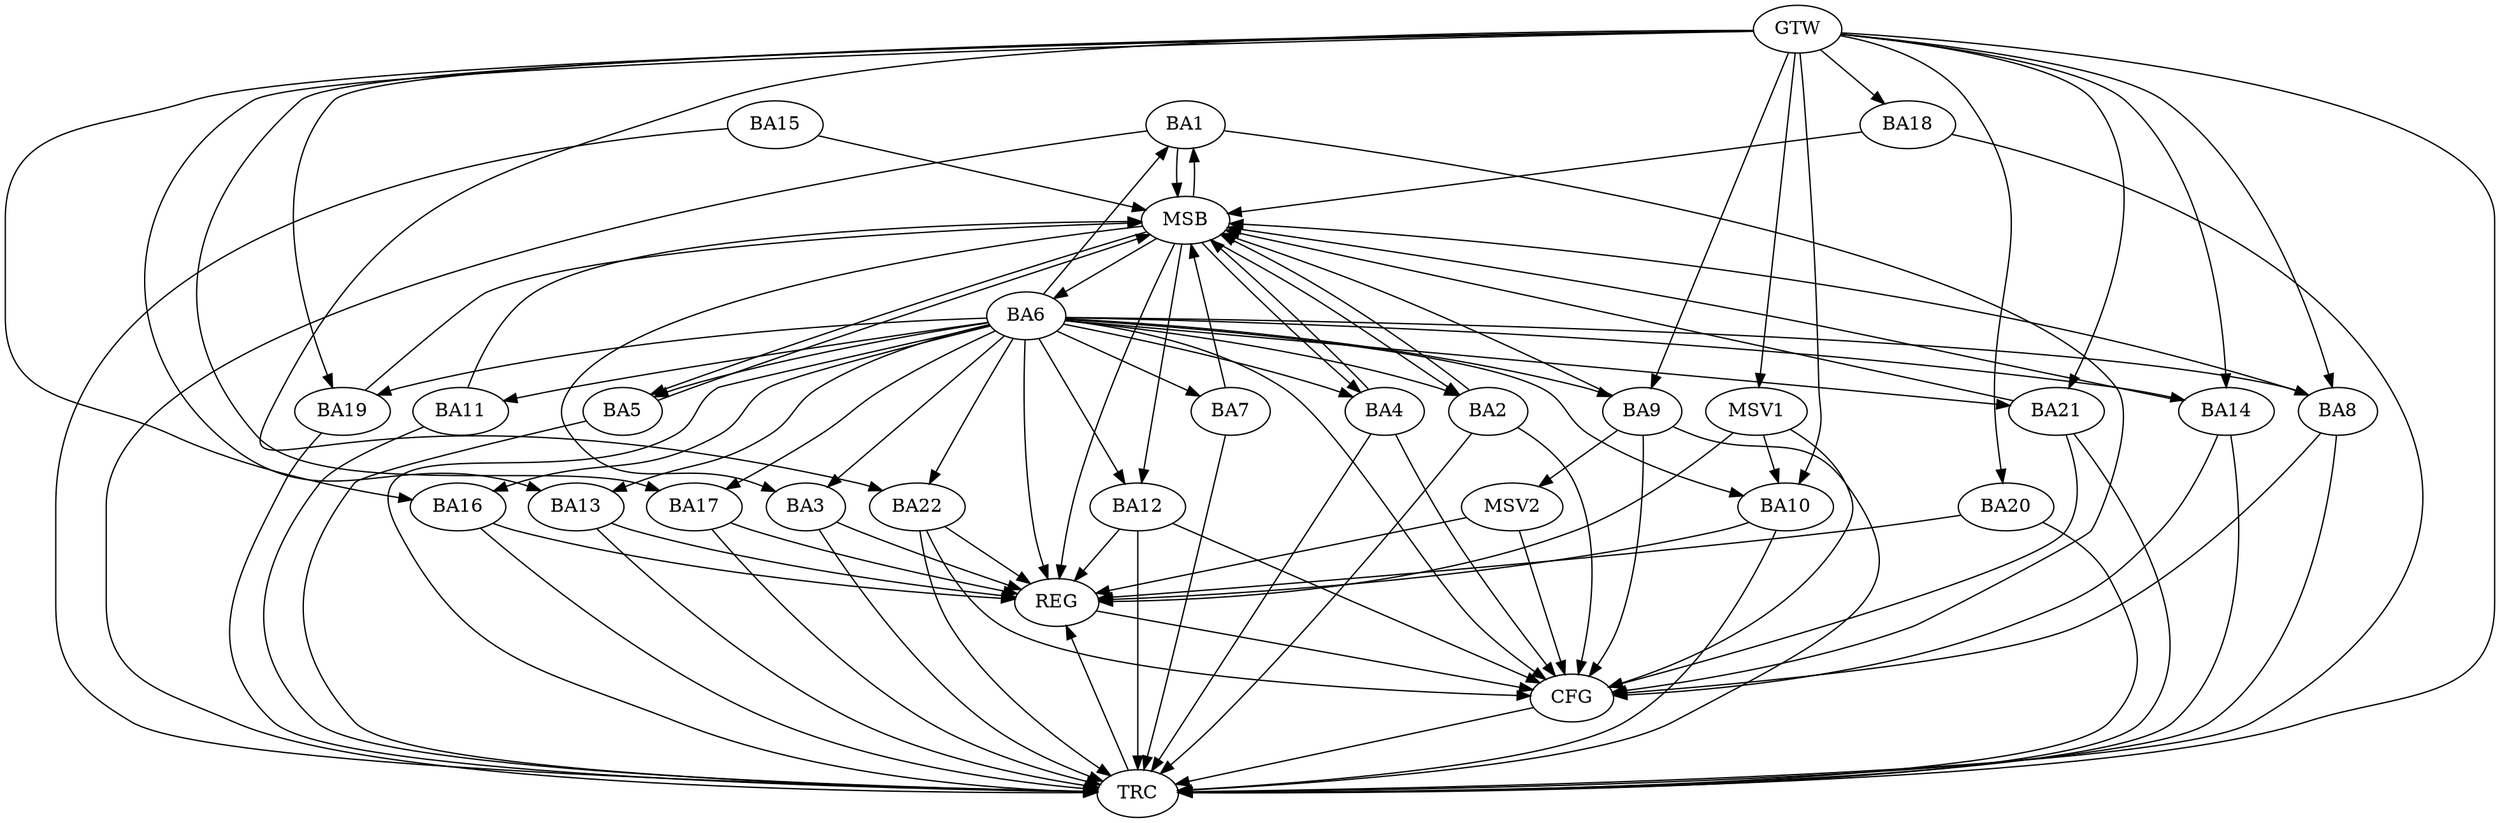 strict digraph G {
  BA1 [ label="BA1" ];
  BA2 [ label="BA2" ];
  BA3 [ label="BA3" ];
  BA4 [ label="BA4" ];
  BA5 [ label="BA5" ];
  BA6 [ label="BA6" ];
  BA7 [ label="BA7" ];
  BA8 [ label="BA8" ];
  BA9 [ label="BA9" ];
  BA10 [ label="BA10" ];
  BA11 [ label="BA11" ];
  BA12 [ label="BA12" ];
  BA13 [ label="BA13" ];
  BA14 [ label="BA14" ];
  BA15 [ label="BA15" ];
  BA16 [ label="BA16" ];
  BA17 [ label="BA17" ];
  BA18 [ label="BA18" ];
  BA19 [ label="BA19" ];
  BA20 [ label="BA20" ];
  BA21 [ label="BA21" ];
  BA22 [ label="BA22" ];
  GTW [ label="GTW" ];
  REG [ label="REG" ];
  MSB [ label="MSB" ];
  CFG [ label="CFG" ];
  TRC [ label="TRC" ];
  MSV1 [ label="MSV1" ];
  MSV2 [ label="MSV2" ];
  BA6 -> BA4;
  GTW -> BA8;
  GTW -> BA9;
  GTW -> BA10;
  GTW -> BA13;
  GTW -> BA14;
  GTW -> BA16;
  GTW -> BA17;
  GTW -> BA18;
  GTW -> BA19;
  GTW -> BA20;
  GTW -> BA21;
  GTW -> BA22;
  BA3 -> REG;
  BA6 -> REG;
  BA10 -> REG;
  BA12 -> REG;
  BA13 -> REG;
  BA16 -> REG;
  BA17 -> REG;
  BA20 -> REG;
  BA22 -> REG;
  BA1 -> MSB;
  MSB -> BA2;
  MSB -> REG;
  BA2 -> MSB;
  MSB -> BA1;
  BA4 -> MSB;
  BA5 -> MSB;
  MSB -> BA3;
  BA7 -> MSB;
  BA8 -> MSB;
  BA9 -> MSB;
  MSB -> BA5;
  BA11 -> MSB;
  MSB -> BA4;
  BA14 -> MSB;
  BA15 -> MSB;
  MSB -> BA6;
  BA18 -> MSB;
  BA19 -> MSB;
  BA21 -> MSB;
  MSB -> BA12;
  BA4 -> CFG;
  BA1 -> CFG;
  BA12 -> CFG;
  BA8 -> CFG;
  BA6 -> CFG;
  BA21 -> CFG;
  BA14 -> CFG;
  BA22 -> CFG;
  BA2 -> CFG;
  BA9 -> CFG;
  REG -> CFG;
  BA1 -> TRC;
  BA2 -> TRC;
  BA3 -> TRC;
  BA4 -> TRC;
  BA5 -> TRC;
  BA6 -> TRC;
  BA7 -> TRC;
  BA8 -> TRC;
  BA9 -> TRC;
  BA10 -> TRC;
  BA11 -> TRC;
  BA12 -> TRC;
  BA13 -> TRC;
  BA14 -> TRC;
  BA15 -> TRC;
  BA16 -> TRC;
  BA17 -> TRC;
  BA18 -> TRC;
  BA19 -> TRC;
  BA20 -> TRC;
  BA21 -> TRC;
  BA22 -> TRC;
  GTW -> TRC;
  CFG -> TRC;
  TRC -> REG;
  BA6 -> BA3;
  BA6 -> BA22;
  BA6 -> BA16;
  BA6 -> BA12;
  BA6 -> BA1;
  BA6 -> BA13;
  BA6 -> BA14;
  BA6 -> BA11;
  BA6 -> BA17;
  BA6 -> BA19;
  BA6 -> BA5;
  BA6 -> BA2;
  BA6 -> BA9;
  BA6 -> BA10;
  BA6 -> BA21;
  BA6 -> BA8;
  BA6 -> BA7;
  MSV1 -> BA10;
  GTW -> MSV1;
  MSV1 -> REG;
  MSV1 -> CFG;
  BA9 -> MSV2;
  MSV2 -> REG;
  MSV2 -> CFG;
}
